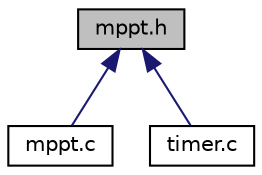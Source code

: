 digraph "mppt.h"
{
  edge [fontname="Helvetica",fontsize="10",labelfontname="Helvetica",labelfontsize="10"];
  node [fontname="Helvetica",fontsize="10",shape=record];
  Node4 [label="mppt.h",height=0.2,width=0.4,color="black", fillcolor="grey75", style="filled", fontcolor="black"];
  Node4 -> Node5 [dir="back",color="midnightblue",fontsize="10",style="solid",fontname="Helvetica"];
  Node5 [label="mppt.c",height=0.2,width=0.4,color="black", fillcolor="white", style="filled",URL="$d5/d6a/mppt_8c.html"];
  Node4 -> Node6 [dir="back",color="midnightblue",fontsize="10",style="solid",fontname="Helvetica"];
  Node6 [label="timer.c",height=0.2,width=0.4,color="black", fillcolor="white", style="filled",URL="$df/d41/timer_8c.html"];
}
